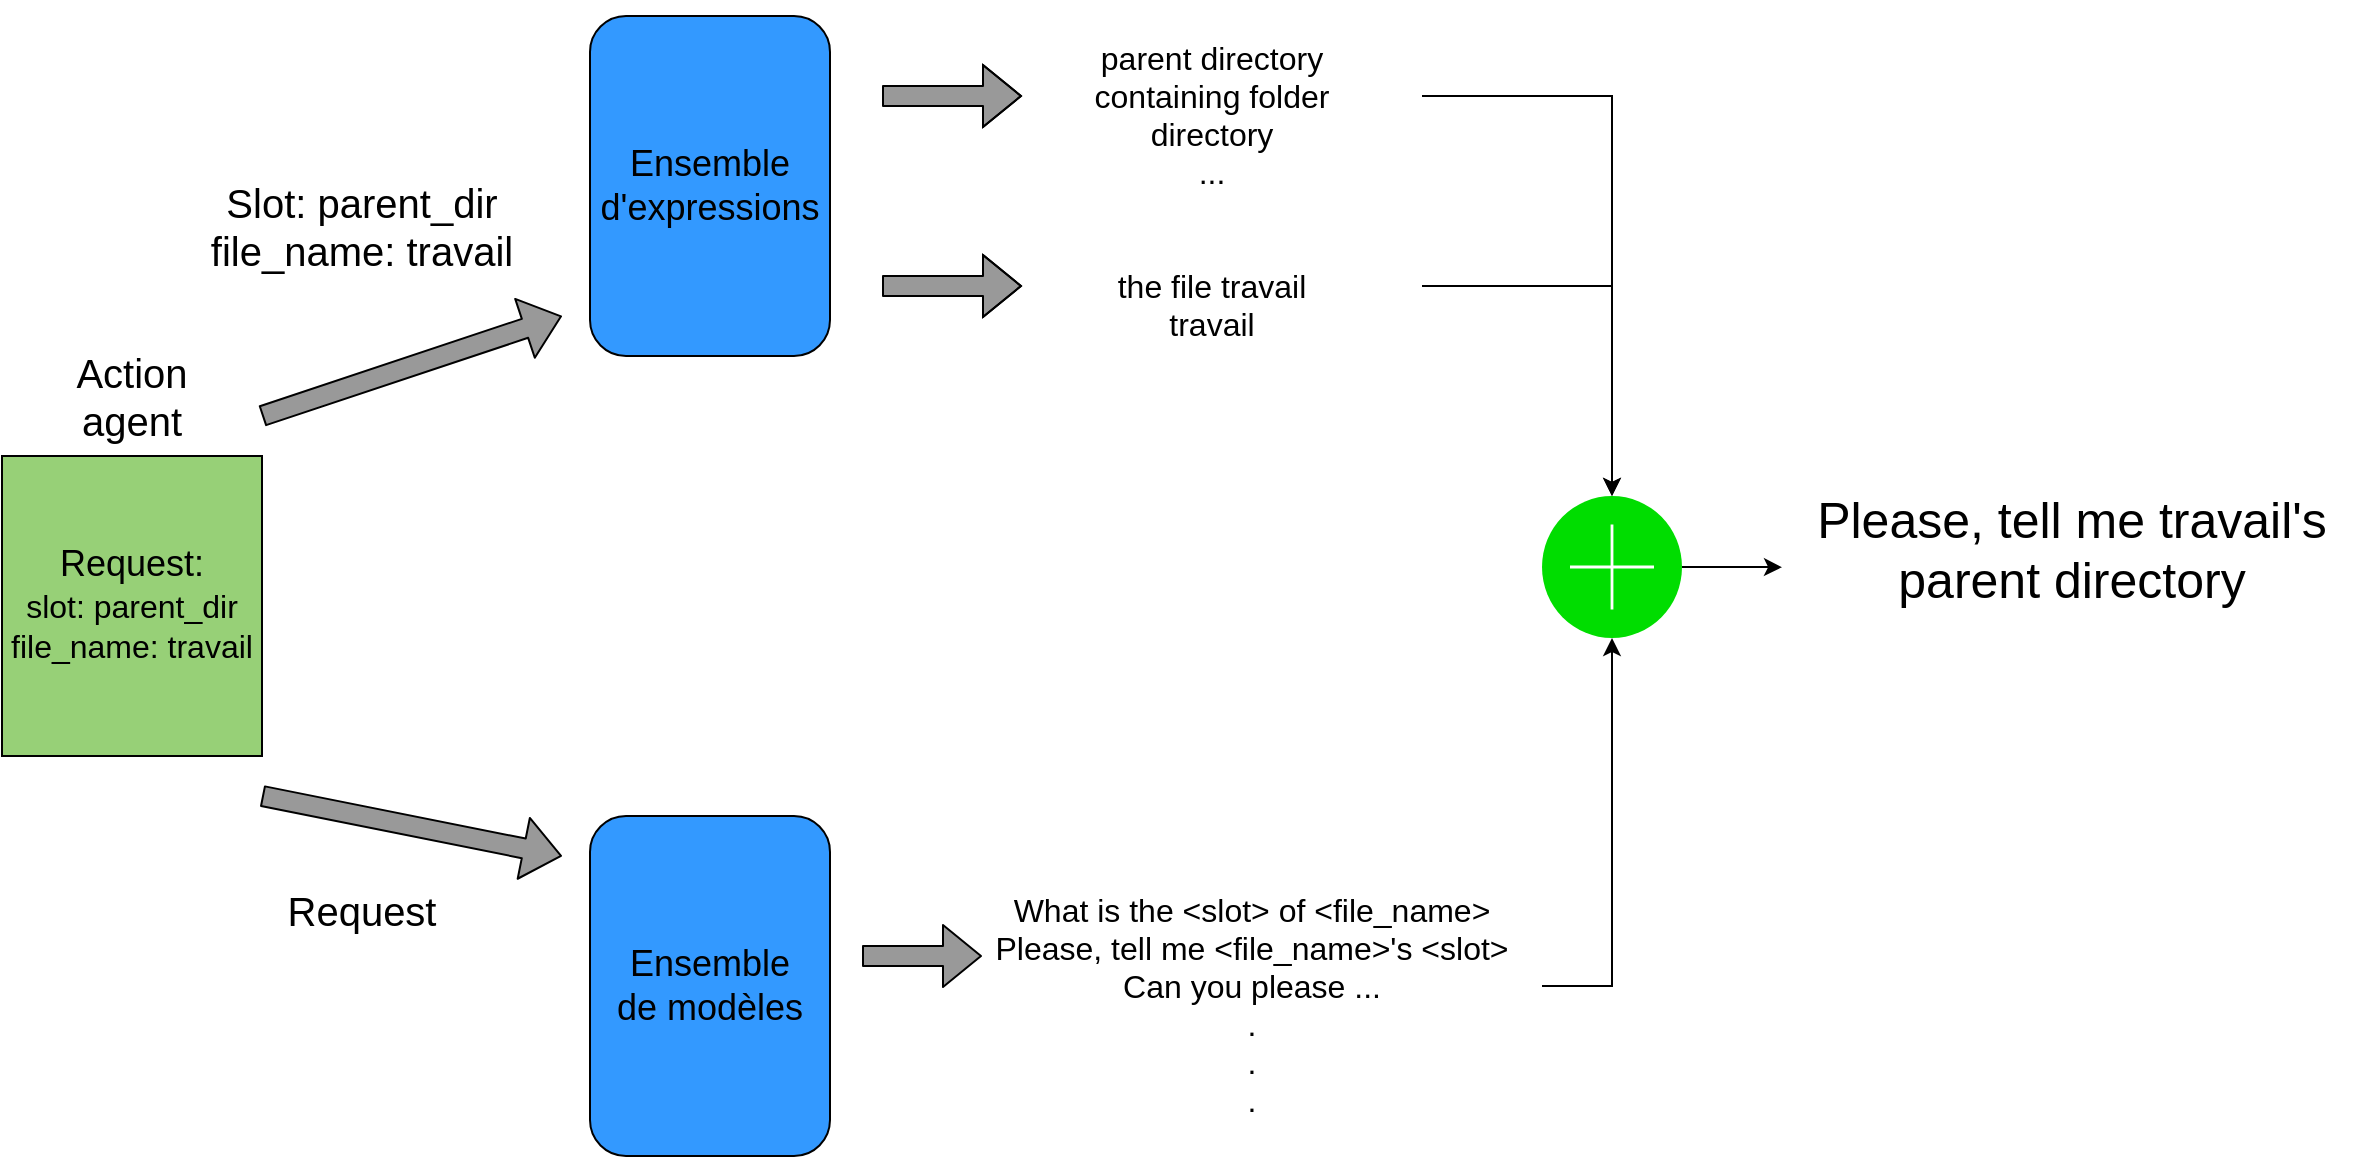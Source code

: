 <mxfile version="10.6.8" type="device"><diagram id="lExLXjc1cdtKiexNxYVn" name="Page-1"><mxGraphModel dx="1534" dy="813" grid="1" gridSize="10" guides="1" tooltips="1" connect="1" arrows="1" fold="1" page="1" pageScale="1" pageWidth="850" pageHeight="1100" math="0" shadow="0"><root><mxCell id="0"/><mxCell id="1" parent="0"/><mxCell id="26wbGxHQDycSUSEyr_jd-33" value="&lt;div style=&quot;font-size: 18px&quot;&gt;&lt;font style=&quot;font-size: 18px&quot;&gt;Request:&lt;/font&gt;&lt;/div&gt;&lt;div style=&quot;font-size: 16px&quot;&gt;&lt;font style=&quot;font-size: 16px&quot;&gt;slot: parent_dir&lt;/font&gt;&lt;/div&gt;&lt;div style=&quot;font-size: 18px&quot;&gt;&lt;font style=&quot;font-size: 16px&quot;&gt;file_name: travail&lt;/font&gt;&lt;font style=&quot;font-size: 18px&quot;&gt;&lt;br&gt;&lt;/font&gt;&lt;/div&gt;" style="rounded=0;whiteSpace=wrap;html=1;strokeColor=#000000;fillColor=#97D077;" vertex="1" parent="1"><mxGeometry x="70" y="270" width="130" height="150" as="geometry"/></mxCell><mxCell id="26wbGxHQDycSUSEyr_jd-34" value="&lt;font style=&quot;font-size: 20px&quot;&gt;Action agent&lt;/font&gt;" style="text;html=1;strokeColor=none;fillColor=none;align=center;verticalAlign=middle;whiteSpace=wrap;rounded=0;" vertex="1" parent="1"><mxGeometry x="115" y="230" width="40" height="20" as="geometry"/></mxCell><mxCell id="26wbGxHQDycSUSEyr_jd-35" value="&lt;div style=&quot;font-size: 18px&quot;&gt;&lt;font style=&quot;font-size: 18px&quot;&gt;Ensemble&lt;/font&gt;&lt;/div&gt;&lt;div style=&quot;font-size: 18px&quot;&gt;&lt;font style=&quot;font-size: 18px&quot;&gt;d'expressions&lt;/font&gt;&lt;br&gt;&lt;/div&gt;" style="rounded=1;whiteSpace=wrap;html=1;strokeColor=#000000;fillColor=#3399FF;" vertex="1" parent="1"><mxGeometry x="364" y="50" width="120" height="170" as="geometry"/></mxCell><mxCell id="26wbGxHQDycSUSEyr_jd-36" value="&lt;div style=&quot;font-size: 18px&quot;&gt;&lt;font style=&quot;font-size: 18px&quot;&gt;Ensemble&lt;/font&gt;&lt;/div&gt;&lt;div style=&quot;font-size: 18px&quot;&gt;&lt;font style=&quot;font-size: 18px&quot;&gt;de modèles&lt;br&gt;&lt;/font&gt;&lt;/div&gt;" style="rounded=1;whiteSpace=wrap;html=1;strokeColor=#000000;fillColor=#3399FF;" vertex="1" parent="1"><mxGeometry x="364" y="450" width="120" height="170" as="geometry"/></mxCell><mxCell id="26wbGxHQDycSUSEyr_jd-37" value="" style="shape=flexArrow;endArrow=classic;html=1;strokeColor=#000000;fillColor=#999999;" edge="1" parent="1"><mxGeometry width="50" height="50" relative="1" as="geometry"><mxPoint x="200" y="250" as="sourcePoint"/><mxPoint x="350" y="200" as="targetPoint"/></mxGeometry></mxCell><mxCell id="26wbGxHQDycSUSEyr_jd-38" value="&lt;div&gt;&lt;font style=&quot;font-size: 20px&quot;&gt;Slot: parent_dir&lt;/font&gt;&lt;/div&gt;&lt;div&gt;&lt;font style=&quot;font-size: 20px&quot;&gt;file_name: travail&lt;br&gt;&lt;/font&gt;&lt;/div&gt;" style="text;html=1;strokeColor=none;fillColor=none;align=center;verticalAlign=middle;whiteSpace=wrap;rounded=0;rotation=0;" vertex="1" parent="1"><mxGeometry x="150" y="145" width="200" height="20" as="geometry"/></mxCell><mxCell id="26wbGxHQDycSUSEyr_jd-39" value="" style="shape=flexArrow;endArrow=classic;html=1;strokeColor=#000000;fillColor=#999999;" edge="1" parent="1"><mxGeometry width="50" height="50" relative="1" as="geometry"><mxPoint x="200" y="440" as="sourcePoint"/><mxPoint x="350" y="470" as="targetPoint"/></mxGeometry></mxCell><mxCell id="26wbGxHQDycSUSEyr_jd-40" value="&lt;br&gt;&lt;div&gt;&lt;font style=&quot;font-size: 20px&quot;&gt;Request&lt;br&gt;&lt;/font&gt;&lt;/div&gt;" style="text;html=1;strokeColor=none;fillColor=none;align=center;verticalAlign=middle;whiteSpace=wrap;rounded=0;rotation=0;" vertex="1" parent="1"><mxGeometry x="150" y="480" width="200" height="20" as="geometry"/></mxCell><mxCell id="26wbGxHQDycSUSEyr_jd-42" value="" style="shape=flexArrow;endArrow=classic;html=1;strokeColor=#000000;fillColor=#999999;" edge="1" parent="1"><mxGeometry width="50" height="50" relative="1" as="geometry"><mxPoint x="500" y="520" as="sourcePoint"/><mxPoint x="560" y="520" as="targetPoint"/></mxGeometry></mxCell><mxCell id="26wbGxHQDycSUSEyr_jd-43" value="" style="shape=flexArrow;endArrow=classic;html=1;strokeColor=#000000;fillColor=#999999;" edge="1" parent="1"><mxGeometry width="50" height="50" relative="1" as="geometry"><mxPoint x="510" y="90" as="sourcePoint"/><mxPoint x="580" y="90" as="targetPoint"/><Array as="points"><mxPoint x="540" y="90"/></Array></mxGeometry></mxCell><mxCell id="26wbGxHQDycSUSEyr_jd-50" style="edgeStyle=orthogonalEdgeStyle;rounded=0;orthogonalLoop=1;jettySize=auto;html=1;exitX=1;exitY=0.5;exitDx=0;exitDy=0;entryX=0.5;entryY=1;entryDx=0;entryDy=0;entryPerimeter=0;strokeColor=#000000;fillColor=#999999;" edge="1" parent="1" source="26wbGxHQDycSUSEyr_jd-44" target="26wbGxHQDycSUSEyr_jd-48"><mxGeometry relative="1" as="geometry"/></mxCell><mxCell id="26wbGxHQDycSUSEyr_jd-44" value="&lt;font style=&quot;font-size: 16px&quot;&gt;&lt;br&gt;&lt;/font&gt;&lt;div style=&quot;font-size: 16px&quot;&gt;&lt;font style=&quot;font-size: 16px&quot;&gt;What is the &amp;lt;slot&amp;gt; of &amp;lt;file_name&amp;gt;&lt;/font&gt;&lt;/div&gt;&lt;div style=&quot;font-size: 16px&quot;&gt;&lt;font style=&quot;font-size: 16px&quot;&gt;Please, tell me &amp;lt;file_name&amp;gt;'s &amp;lt;slot&amp;gt;&lt;/font&gt;&lt;/div&gt;&lt;div style=&quot;font-size: 16px&quot;&gt;&lt;font style=&quot;font-size: 16px&quot;&gt;Can you please ...&lt;/font&gt;&lt;/div&gt;&lt;div style=&quot;font-size: 16px&quot;&gt;&lt;font style=&quot;font-size: 16px&quot;&gt;.&lt;/font&gt;&lt;/div&gt;&lt;div style=&quot;font-size: 16px&quot;&gt;&lt;font style=&quot;font-size: 16px&quot;&gt;.&lt;/font&gt;&lt;/div&gt;&lt;div style=&quot;font-size: 16px&quot;&gt;&lt;font style=&quot;font-size: 16px&quot;&gt;.&lt;br&gt;&lt;/font&gt;&lt;/div&gt;" style="text;html=1;strokeColor=none;fillColor=none;align=center;verticalAlign=middle;whiteSpace=wrap;rounded=0;rotation=0;" vertex="1" parent="1"><mxGeometry x="550" y="525" width="290" height="20" as="geometry"/></mxCell><mxCell id="26wbGxHQDycSUSEyr_jd-51" style="edgeStyle=orthogonalEdgeStyle;rounded=0;orthogonalLoop=1;jettySize=auto;html=1;exitX=1;exitY=0.5;exitDx=0;exitDy=0;entryX=0.5;entryY=0;entryDx=0;entryDy=0;entryPerimeter=0;strokeColor=#000000;fillColor=#999999;" edge="1" parent="1" source="26wbGxHQDycSUSEyr_jd-45" target="26wbGxHQDycSUSEyr_jd-48"><mxGeometry relative="1" as="geometry"/></mxCell><mxCell id="26wbGxHQDycSUSEyr_jd-45" value="&lt;font style=&quot;font-size: 16px&quot;&gt;&lt;br&gt;&lt;/font&gt;&lt;div style=&quot;font-size: 16px&quot;&gt;&lt;font style=&quot;font-size: 16px&quot;&gt;parent directory&lt;br&gt;&lt;/font&gt;&lt;/div&gt;&lt;div style=&quot;font-size: 16px&quot;&gt;&lt;font style=&quot;font-size: 16px&quot;&gt;containing folder&lt;br&gt;&lt;/font&gt;&lt;/div&gt;&lt;div style=&quot;font-size: 16px&quot;&gt;&lt;font style=&quot;font-size: 16px&quot;&gt;directory&lt;/font&gt;&lt;/div&gt;&lt;div style=&quot;font-size: 16px&quot;&gt;&lt;font style=&quot;font-size: 16px&quot;&gt;...&lt;br&gt;&lt;/font&gt;&lt;/div&gt;" style="text;html=1;strokeColor=none;fillColor=none;align=center;verticalAlign=middle;whiteSpace=wrap;rounded=0;rotation=0;" vertex="1" parent="1"><mxGeometry x="570" y="80" width="210" height="20" as="geometry"/></mxCell><mxCell id="26wbGxHQDycSUSEyr_jd-46" value="" style="shape=flexArrow;endArrow=classic;html=1;strokeColor=#000000;fillColor=#999999;" edge="1" parent="1"><mxGeometry width="50" height="50" relative="1" as="geometry"><mxPoint x="510.0" y="185" as="sourcePoint"/><mxPoint x="580" y="185" as="targetPoint"/><Array as="points"><mxPoint x="540" y="185"/></Array></mxGeometry></mxCell><mxCell id="26wbGxHQDycSUSEyr_jd-49" style="edgeStyle=orthogonalEdgeStyle;rounded=0;orthogonalLoop=1;jettySize=auto;html=1;exitX=1;exitY=0.5;exitDx=0;exitDy=0;strokeColor=#000000;fillColor=#999999;entryX=0.5;entryY=0;entryDx=0;entryDy=0;entryPerimeter=0;" edge="1" parent="1" source="26wbGxHQDycSUSEyr_jd-47" target="26wbGxHQDycSUSEyr_jd-48"><mxGeometry relative="1" as="geometry"><mxPoint x="860" y="270" as="targetPoint"/></mxGeometry></mxCell><mxCell id="26wbGxHQDycSUSEyr_jd-47" value="&lt;font style=&quot;font-size: 16px&quot;&gt;&lt;br&gt;&lt;/font&gt;&lt;div style=&quot;font-size: 16px&quot;&gt;&lt;font style=&quot;font-size: 16px&quot;&gt;the file travail&lt;/font&gt;&lt;/div&gt;&lt;div style=&quot;font-size: 16px&quot;&gt;&lt;font style=&quot;font-size: 16px&quot;&gt;travail&lt;br&gt;&lt;/font&gt;&lt;/div&gt;" style="text;html=1;strokeColor=none;fillColor=none;align=center;verticalAlign=middle;whiteSpace=wrap;rounded=0;rotation=0;" vertex="1" parent="1"><mxGeometry x="570" y="175" width="210" height="20" as="geometry"/></mxCell><mxCell id="26wbGxHQDycSUSEyr_jd-52" style="edgeStyle=orthogonalEdgeStyle;rounded=0;orthogonalLoop=1;jettySize=auto;html=1;exitX=1;exitY=0.5;exitDx=0;exitDy=0;exitPerimeter=0;strokeColor=#000000;fillColor=#999999;" edge="1" parent="1" source="26wbGxHQDycSUSEyr_jd-48"><mxGeometry relative="1" as="geometry"><mxPoint x="960" y="325.571" as="targetPoint"/></mxGeometry></mxCell><mxCell id="26wbGxHQDycSUSEyr_jd-48" value="" style="html=1;verticalLabelPosition=bottom;labelBackgroundColor=#ffffff;verticalAlign=top;shadow=0;dashed=0;strokeWidth=2;shape=mxgraph.ios7.misc.add;fillColor=#00dd00;strokeColor=#ffffff;" vertex="1" parent="1"><mxGeometry x="840" y="290" width="70" height="71" as="geometry"/></mxCell><mxCell id="26wbGxHQDycSUSEyr_jd-53" value="&lt;div style=&quot;font-size: 25px&quot;&gt;&lt;font style=&quot;font-size: 25px&quot;&gt;Please, tell me travail's &lt;br&gt;&lt;/font&gt;&lt;/div&gt;&lt;div style=&quot;font-size: 25px&quot;&gt;&lt;font style=&quot;font-size: 25px&quot;&gt;parent directory&lt;/font&gt;&lt;/div&gt;" style="text;html=1;strokeColor=none;fillColor=none;align=center;verticalAlign=middle;whiteSpace=wrap;rounded=0;rotation=0;" vertex="1" parent="1"><mxGeometry x="960.143" y="305.5" width="290" height="20" as="geometry"/></mxCell></root></mxGraphModel></diagram></mxfile>